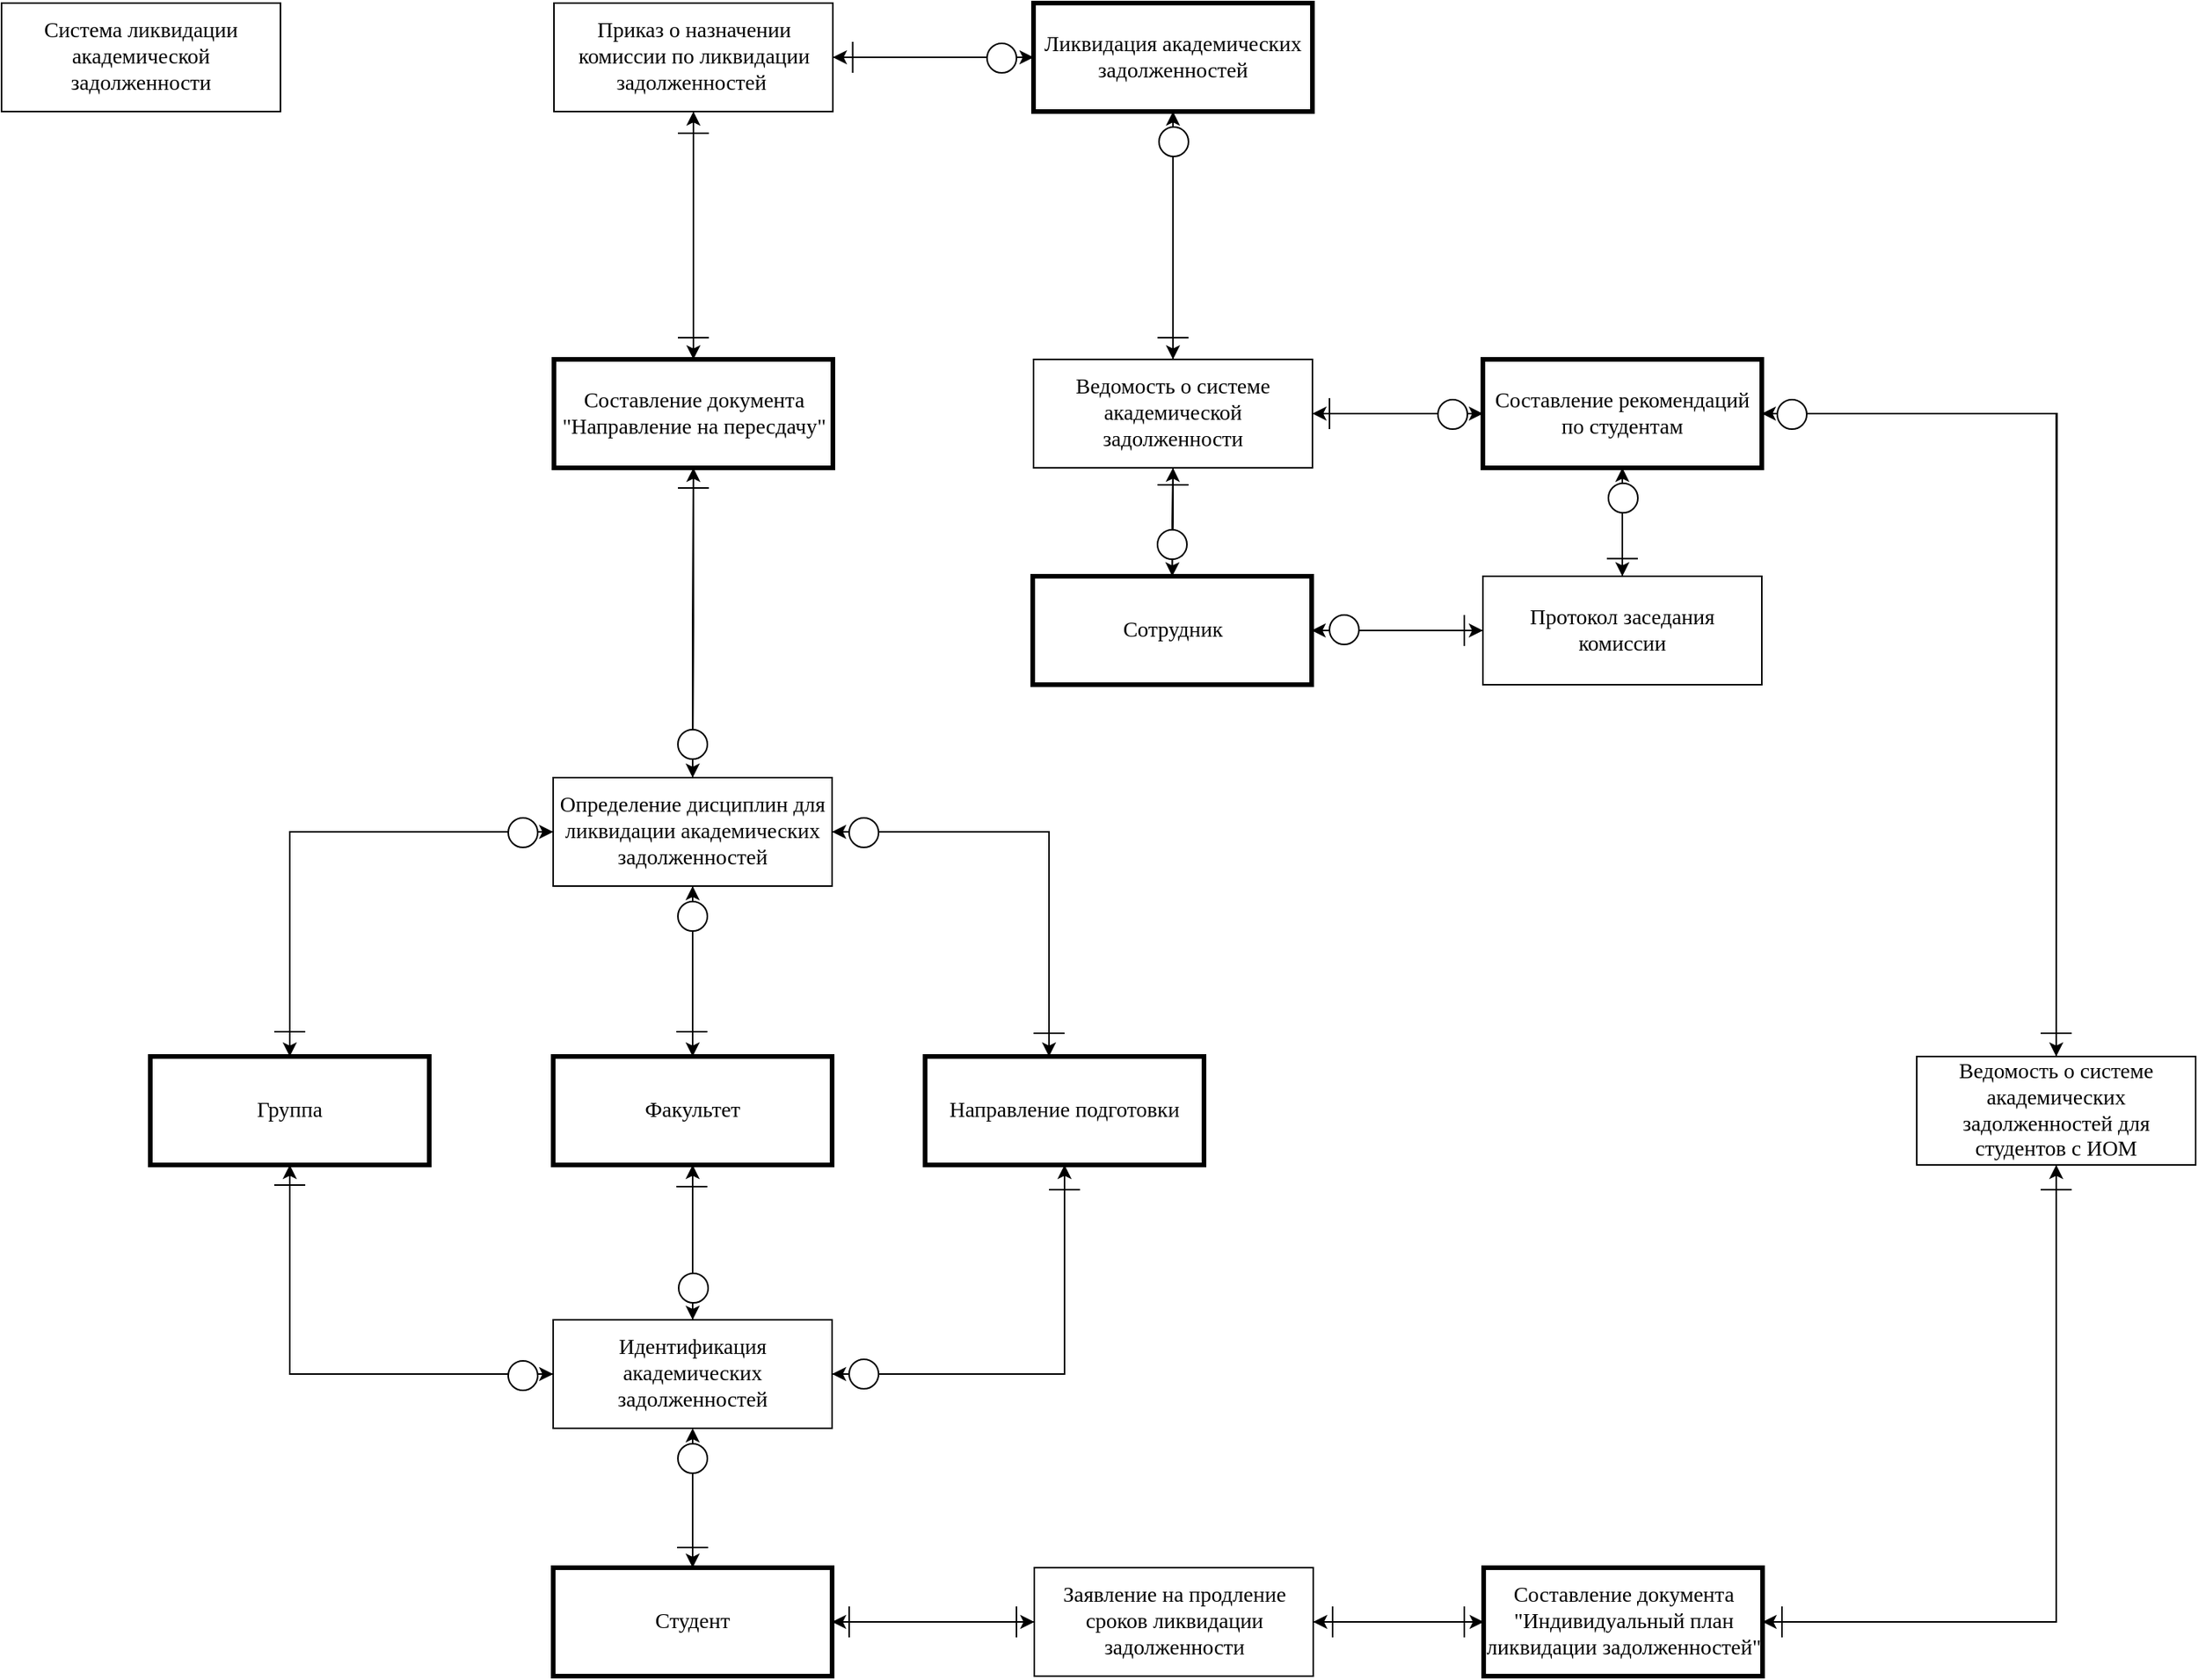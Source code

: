 <mxfile version="26.2.14">
  <diagram name="Страница — 1" id="XxCqZf1vbdF2sUT-V-np">
    <mxGraphModel dx="2209" dy="2406" grid="1" gridSize="10" guides="1" tooltips="1" connect="1" arrows="1" fold="1" page="1" pageScale="1" pageWidth="827" pageHeight="1169" math="0" shadow="0">
      <root>
        <mxCell id="0" />
        <mxCell id="1" parent="0" />
        <mxCell id="1l_1Ohui1OAXLo1jwIuh-1" value="Система ликвидации академической задолженности" style="rounded=0;whiteSpace=wrap;html=1;fontFamily=Times New Roman;fontSize=14;" parent="1" vertex="1">
          <mxGeometry x="324" y="-920" width="180" height="70" as="geometry" />
        </mxCell>
        <mxCell id="ND-Zr3Mcvp1jfN4iyUee-63" style="edgeStyle=orthogonalEdgeStyle;rounded=0;orthogonalLoop=1;jettySize=auto;html=1;" parent="1" source="1l_1Ohui1OAXLo1jwIuh-2" target="ND-Zr3Mcvp1jfN4iyUee-41" edge="1">
          <mxGeometry relative="1" as="geometry" />
        </mxCell>
        <mxCell id="pqJBoT7bKmgfjPnh87s_-2" style="edgeStyle=orthogonalEdgeStyle;rounded=0;orthogonalLoop=1;jettySize=auto;html=1;entryX=0;entryY=0.5;entryDx=0;entryDy=0;" edge="1" parent="1" source="1l_1Ohui1OAXLo1jwIuh-2" target="pqJBoT7bKmgfjPnh87s_-1">
          <mxGeometry relative="1" as="geometry" />
        </mxCell>
        <mxCell id="1l_1Ohui1OAXLo1jwIuh-2" value="Студент" style="rounded=0;whiteSpace=wrap;html=1;fontFamily=Times New Roman;fontSize=14;strokeWidth=3;" parent="1" vertex="1">
          <mxGeometry x="680" y="90" width="180" height="70" as="geometry" />
        </mxCell>
        <mxCell id="ExfXu41y4xgW8dkW9e0b-39" style="edgeStyle=orthogonalEdgeStyle;rounded=0;orthogonalLoop=1;jettySize=auto;html=1;entryX=0;entryY=0.5;entryDx=0;entryDy=0;" parent="1" source="Nsonk-Qi_ZuO93uDYVnr-1" target="ExfXu41y4xgW8dkW9e0b-36" edge="1">
          <mxGeometry relative="1" as="geometry" />
        </mxCell>
        <mxCell id="ExfXu41y4xgW8dkW9e0b-43" style="edgeStyle=orthogonalEdgeStyle;rounded=0;orthogonalLoop=1;jettySize=auto;html=1;" parent="1" source="Nsonk-Qi_ZuO93uDYVnr-1" target="Nsonk-Qi_ZuO93uDYVnr-3" edge="1">
          <mxGeometry relative="1" as="geometry" />
        </mxCell>
        <mxCell id="Nsonk-Qi_ZuO93uDYVnr-1" value="Сотрудник" style="rounded=0;whiteSpace=wrap;html=1;fontFamily=Times New Roman;fontSize=14;strokeWidth=3;" parent="1" vertex="1">
          <mxGeometry x="989.5" y="-550" width="180" height="70" as="geometry" />
        </mxCell>
        <mxCell id="ND-Zr3Mcvp1jfN4iyUee-58" style="edgeStyle=orthogonalEdgeStyle;rounded=0;orthogonalLoop=1;jettySize=auto;html=1;entryX=0.5;entryY=1;entryDx=0;entryDy=0;" parent="1" source="Nsonk-Qi_ZuO93uDYVnr-2" target="Nsonk-Qi_ZuO93uDYVnr-24" edge="1">
          <mxGeometry relative="1" as="geometry" />
        </mxCell>
        <mxCell id="ExfXu41y4xgW8dkW9e0b-6" style="edgeStyle=orthogonalEdgeStyle;rounded=0;orthogonalLoop=1;jettySize=auto;html=1;" parent="1" source="Nsonk-Qi_ZuO93uDYVnr-2" target="ND-Zr3Mcvp1jfN4iyUee-41" edge="1">
          <mxGeometry relative="1" as="geometry" />
        </mxCell>
        <mxCell id="Nsonk-Qi_ZuO93uDYVnr-2" value="Факультет" style="rounded=0;whiteSpace=wrap;html=1;fontFamily=Times New Roman;fontSize=14;strokeWidth=3;" parent="1" vertex="1">
          <mxGeometry x="680" y="-240" width="180" height="70" as="geometry" />
        </mxCell>
        <mxCell id="ExfXu41y4xgW8dkW9e0b-38" style="edgeStyle=orthogonalEdgeStyle;rounded=0;orthogonalLoop=1;jettySize=auto;html=1;" parent="1" source="Nsonk-Qi_ZuO93uDYVnr-3" target="ExfXu41y4xgW8dkW9e0b-24" edge="1">
          <mxGeometry relative="1" as="geometry" />
        </mxCell>
        <mxCell id="ExfXu41y4xgW8dkW9e0b-42" style="edgeStyle=orthogonalEdgeStyle;rounded=0;orthogonalLoop=1;jettySize=auto;html=1;entryX=0.5;entryY=0;entryDx=0;entryDy=0;" parent="1" source="Nsonk-Qi_ZuO93uDYVnr-3" target="Nsonk-Qi_ZuO93uDYVnr-1" edge="1">
          <mxGeometry relative="1" as="geometry" />
        </mxCell>
        <mxCell id="ExfXu41y4xgW8dkW9e0b-46" style="edgeStyle=orthogonalEdgeStyle;rounded=0;orthogonalLoop=1;jettySize=auto;html=1;" parent="1" source="Nsonk-Qi_ZuO93uDYVnr-3" target="ND-Zr3Mcvp1jfN4iyUee-70" edge="1">
          <mxGeometry relative="1" as="geometry" />
        </mxCell>
        <mxCell id="Nsonk-Qi_ZuO93uDYVnr-3" value="Ведомость о системе академической задолженности" style="rounded=0;whiteSpace=wrap;html=1;fontFamily=Times New Roman;fontSize=14;" parent="1" vertex="1">
          <mxGeometry x="990" y="-690" width="180" height="70" as="geometry" />
        </mxCell>
        <mxCell id="ND-Zr3Mcvp1jfN4iyUee-65" style="edgeStyle=orthogonalEdgeStyle;rounded=0;orthogonalLoop=1;jettySize=auto;html=1;entryX=0.5;entryY=1;entryDx=0;entryDy=0;" parent="1" source="Nsonk-Qi_ZuO93uDYVnr-24" target="ND-Zr3Mcvp1jfN4iyUee-64" edge="1">
          <mxGeometry relative="1" as="geometry" />
        </mxCell>
        <mxCell id="ExfXu41y4xgW8dkW9e0b-33" style="edgeStyle=orthogonalEdgeStyle;rounded=0;orthogonalLoop=1;jettySize=auto;html=1;" parent="1" source="Nsonk-Qi_ZuO93uDYVnr-24" target="ND-Zr3Mcvp1jfN4iyUee-52" edge="1">
          <mxGeometry relative="1" as="geometry">
            <Array as="points">
              <mxPoint x="1000" y="-385" />
            </Array>
          </mxGeometry>
        </mxCell>
        <mxCell id="ExfXu41y4xgW8dkW9e0b-34" style="edgeStyle=orthogonalEdgeStyle;rounded=0;orthogonalLoop=1;jettySize=auto;html=1;" parent="1" source="Nsonk-Qi_ZuO93uDYVnr-24" target="Nsonk-Qi_ZuO93uDYVnr-2" edge="1">
          <mxGeometry relative="1" as="geometry" />
        </mxCell>
        <mxCell id="ExfXu41y4xgW8dkW9e0b-35" style="edgeStyle=orthogonalEdgeStyle;rounded=0;orthogonalLoop=1;jettySize=auto;html=1;entryX=0.5;entryY=0;entryDx=0;entryDy=0;" parent="1" source="Nsonk-Qi_ZuO93uDYVnr-24" target="ND-Zr3Mcvp1jfN4iyUee-34" edge="1">
          <mxGeometry relative="1" as="geometry" />
        </mxCell>
        <mxCell id="Nsonk-Qi_ZuO93uDYVnr-24" value="Определение дисциплин для ликвидации академических задолженностей" style="rounded=0;whiteSpace=wrap;html=1;fontFamily=Times New Roman;fontSize=14;" parent="1" vertex="1">
          <mxGeometry x="680" y="-420" width="180" height="70" as="geometry" />
        </mxCell>
        <mxCell id="ND-Zr3Mcvp1jfN4iyUee-59" style="edgeStyle=orthogonalEdgeStyle;rounded=0;orthogonalLoop=1;jettySize=auto;html=1;entryX=0;entryY=0.5;entryDx=0;entryDy=0;" parent="1" source="ND-Zr3Mcvp1jfN4iyUee-34" target="Nsonk-Qi_ZuO93uDYVnr-24" edge="1">
          <mxGeometry relative="1" as="geometry">
            <Array as="points">
              <mxPoint x="510" y="-385" />
            </Array>
          </mxGeometry>
        </mxCell>
        <mxCell id="ExfXu41y4xgW8dkW9e0b-5" style="edgeStyle=orthogonalEdgeStyle;rounded=0;orthogonalLoop=1;jettySize=auto;html=1;entryX=0;entryY=0.5;entryDx=0;entryDy=0;" parent="1" source="ND-Zr3Mcvp1jfN4iyUee-34" target="ND-Zr3Mcvp1jfN4iyUee-41" edge="1">
          <mxGeometry relative="1" as="geometry">
            <Array as="points">
              <mxPoint x="510" y="-35" />
            </Array>
          </mxGeometry>
        </mxCell>
        <mxCell id="ND-Zr3Mcvp1jfN4iyUee-34" value="Группа" style="rounded=0;whiteSpace=wrap;html=1;fontFamily=Times New Roman;fontSize=14;strokeWidth=3;" parent="1" vertex="1">
          <mxGeometry x="420" y="-240" width="180" height="70" as="geometry" />
        </mxCell>
        <mxCell id="ND-Zr3Mcvp1jfN4iyUee-53" style="edgeStyle=orthogonalEdgeStyle;rounded=0;orthogonalLoop=1;jettySize=auto;html=1;entryX=0.5;entryY=1;entryDx=0;entryDy=0;" parent="1" source="ND-Zr3Mcvp1jfN4iyUee-41" target="ND-Zr3Mcvp1jfN4iyUee-52" edge="1">
          <mxGeometry relative="1" as="geometry" />
        </mxCell>
        <mxCell id="ND-Zr3Mcvp1jfN4iyUee-55" style="edgeStyle=orthogonalEdgeStyle;rounded=0;orthogonalLoop=1;jettySize=auto;html=1;entryX=0.5;entryY=1;entryDx=0;entryDy=0;" parent="1" source="ND-Zr3Mcvp1jfN4iyUee-41" target="Nsonk-Qi_ZuO93uDYVnr-2" edge="1">
          <mxGeometry relative="1" as="geometry" />
        </mxCell>
        <mxCell id="ND-Zr3Mcvp1jfN4iyUee-56" style="edgeStyle=orthogonalEdgeStyle;rounded=0;orthogonalLoop=1;jettySize=auto;html=1;entryX=0.5;entryY=1;entryDx=0;entryDy=0;" parent="1" source="ND-Zr3Mcvp1jfN4iyUee-41" target="ND-Zr3Mcvp1jfN4iyUee-34" edge="1">
          <mxGeometry relative="1" as="geometry" />
        </mxCell>
        <mxCell id="ND-Zr3Mcvp1jfN4iyUee-41" value="Идентификация академических задолженностей" style="rounded=0;whiteSpace=wrap;html=1;fontFamily=Times New Roman;fontSize=14;" parent="1" vertex="1">
          <mxGeometry x="680" y="-70" width="180" height="70" as="geometry" />
        </mxCell>
        <mxCell id="ND-Zr3Mcvp1jfN4iyUee-57" style="edgeStyle=orthogonalEdgeStyle;rounded=0;orthogonalLoop=1;jettySize=auto;html=1;entryX=1;entryY=0.5;entryDx=0;entryDy=0;" parent="1" source="ND-Zr3Mcvp1jfN4iyUee-52" target="Nsonk-Qi_ZuO93uDYVnr-24" edge="1">
          <mxGeometry relative="1" as="geometry">
            <Array as="points">
              <mxPoint x="1000" y="-385" />
            </Array>
          </mxGeometry>
        </mxCell>
        <mxCell id="ExfXu41y4xgW8dkW9e0b-7" style="edgeStyle=orthogonalEdgeStyle;rounded=0;orthogonalLoop=1;jettySize=auto;html=1;entryX=1;entryY=0.5;entryDx=0;entryDy=0;" parent="1" source="ND-Zr3Mcvp1jfN4iyUee-52" target="ND-Zr3Mcvp1jfN4iyUee-41" edge="1">
          <mxGeometry relative="1" as="geometry">
            <Array as="points">
              <mxPoint x="1010" y="-35" />
            </Array>
          </mxGeometry>
        </mxCell>
        <mxCell id="ND-Zr3Mcvp1jfN4iyUee-52" value="Направление подготовки" style="rounded=0;whiteSpace=wrap;html=1;fontFamily=Times New Roman;fontSize=14;strokeWidth=3;" parent="1" vertex="1">
          <mxGeometry x="920" y="-240" width="180" height="70" as="geometry" />
        </mxCell>
        <mxCell id="ExfXu41y4xgW8dkW9e0b-17" style="edgeStyle=orthogonalEdgeStyle;rounded=0;orthogonalLoop=1;jettySize=auto;html=1;entryX=0.5;entryY=1;entryDx=0;entryDy=0;" parent="1" source="ND-Zr3Mcvp1jfN4iyUee-64" target="ExfXu41y4xgW8dkW9e0b-16" edge="1">
          <mxGeometry relative="1" as="geometry" />
        </mxCell>
        <mxCell id="ExfXu41y4xgW8dkW9e0b-54" style="edgeStyle=orthogonalEdgeStyle;rounded=0;orthogonalLoop=1;jettySize=auto;html=1;entryX=0.5;entryY=0;entryDx=0;entryDy=0;" parent="1" source="ND-Zr3Mcvp1jfN4iyUee-64" target="Nsonk-Qi_ZuO93uDYVnr-24" edge="1">
          <mxGeometry relative="1" as="geometry" />
        </mxCell>
        <mxCell id="ND-Zr3Mcvp1jfN4iyUee-64" value="Составление документа &quot;Направление на пересдачу&quot;" style="rounded=0;whiteSpace=wrap;html=1;fontFamily=Times New Roman;fontSize=14;strokeWidth=3;" parent="1" vertex="1">
          <mxGeometry x="680.5" y="-690" width="180" height="70" as="geometry" />
        </mxCell>
        <mxCell id="ExfXu41y4xgW8dkW9e0b-32" style="edgeStyle=orthogonalEdgeStyle;rounded=0;orthogonalLoop=1;jettySize=auto;html=1;entryX=1;entryY=0.5;entryDx=0;entryDy=0;" parent="1" source="ND-Zr3Mcvp1jfN4iyUee-70" target="ExfXu41y4xgW8dkW9e0b-16" edge="1">
          <mxGeometry relative="1" as="geometry" />
        </mxCell>
        <mxCell id="ExfXu41y4xgW8dkW9e0b-37" style="edgeStyle=orthogonalEdgeStyle;rounded=0;orthogonalLoop=1;jettySize=auto;html=1;" parent="1" source="ND-Zr3Mcvp1jfN4iyUee-70" target="Nsonk-Qi_ZuO93uDYVnr-3" edge="1">
          <mxGeometry relative="1" as="geometry" />
        </mxCell>
        <mxCell id="ND-Zr3Mcvp1jfN4iyUee-70" value="Ликвидация академических задолженностей" style="rounded=0;whiteSpace=wrap;html=1;fontFamily=Times New Roman;fontSize=14;strokeWidth=3;" parent="1" vertex="1">
          <mxGeometry x="990" y="-920" width="180" height="70" as="geometry" />
        </mxCell>
        <mxCell id="ExfXu41y4xgW8dkW9e0b-9" value="" style="edgeStyle=orthogonalEdgeStyle;rounded=0;orthogonalLoop=1;jettySize=auto;html=1;" parent="1" source="ExfXu41y4xgW8dkW9e0b-1" target="1l_1Ohui1OAXLo1jwIuh-2" edge="1">
          <mxGeometry relative="1" as="geometry" />
        </mxCell>
        <mxCell id="ExfXu41y4xgW8dkW9e0b-1" value="" style="ellipse;whiteSpace=wrap;html=1;aspect=fixed;" parent="1" vertex="1">
          <mxGeometry x="760.5" y="10" width="19" height="19" as="geometry" />
        </mxCell>
        <mxCell id="ExfXu41y4xgW8dkW9e0b-2" value="" style="endArrow=none;html=1;rounded=0;" parent="1" edge="1">
          <mxGeometry width="50" height="50" relative="1" as="geometry">
            <mxPoint x="760" y="77" as="sourcePoint" />
            <mxPoint x="780" y="77" as="targetPoint" />
            <Array as="points">
              <mxPoint x="770" y="77" />
            </Array>
          </mxGeometry>
        </mxCell>
        <mxCell id="ExfXu41y4xgW8dkW9e0b-8" value="" style="ellipse;whiteSpace=wrap;html=1;aspect=fixed;" parent="1" vertex="1">
          <mxGeometry x="871" y="-44.5" width="19" height="19" as="geometry" />
        </mxCell>
        <mxCell id="ExfXu41y4xgW8dkW9e0b-11" value="" style="ellipse;whiteSpace=wrap;html=1;aspect=fixed;" parent="1" vertex="1">
          <mxGeometry x="761" y="-100" width="19" height="19" as="geometry" />
        </mxCell>
        <mxCell id="ExfXu41y4xgW8dkW9e0b-12" value="" style="endArrow=none;html=1;rounded=0;" parent="1" edge="1">
          <mxGeometry width="50" height="50" relative="1" as="geometry">
            <mxPoint x="1000" y="-154" as="sourcePoint" />
            <mxPoint x="1020" y="-154" as="targetPoint" />
            <Array as="points">
              <mxPoint x="1010" y="-154" />
            </Array>
          </mxGeometry>
        </mxCell>
        <mxCell id="ExfXu41y4xgW8dkW9e0b-13" value="" style="endArrow=none;html=1;rounded=0;" parent="1" edge="1">
          <mxGeometry width="50" height="50" relative="1" as="geometry">
            <mxPoint x="759.5" y="-156" as="sourcePoint" />
            <mxPoint x="779.5" y="-156" as="targetPoint" />
            <Array as="points">
              <mxPoint x="769.5" y="-156" />
            </Array>
          </mxGeometry>
        </mxCell>
        <mxCell id="ExfXu41y4xgW8dkW9e0b-14" value="" style="endArrow=none;html=1;rounded=0;" parent="1" edge="1">
          <mxGeometry width="50" height="50" relative="1" as="geometry">
            <mxPoint x="500" y="-157" as="sourcePoint" />
            <mxPoint x="520" y="-157" as="targetPoint" />
            <Array as="points">
              <mxPoint x="510" y="-157" />
            </Array>
          </mxGeometry>
        </mxCell>
        <mxCell id="ExfXu41y4xgW8dkW9e0b-15" value="" style="ellipse;whiteSpace=wrap;html=1;aspect=fixed;" parent="1" vertex="1">
          <mxGeometry x="651" y="-43.5" width="19" height="19" as="geometry" />
        </mxCell>
        <mxCell id="ExfXu41y4xgW8dkW9e0b-18" style="edgeStyle=orthogonalEdgeStyle;rounded=0;orthogonalLoop=1;jettySize=auto;html=1;entryX=0.5;entryY=0;entryDx=0;entryDy=0;" parent="1" source="ExfXu41y4xgW8dkW9e0b-16" target="ND-Zr3Mcvp1jfN4iyUee-64" edge="1">
          <mxGeometry relative="1" as="geometry" />
        </mxCell>
        <mxCell id="ExfXu41y4xgW8dkW9e0b-23" style="edgeStyle=orthogonalEdgeStyle;rounded=0;orthogonalLoop=1;jettySize=auto;html=1;entryX=0;entryY=0.5;entryDx=0;entryDy=0;" parent="1" source="ExfXu41y4xgW8dkW9e0b-16" target="ND-Zr3Mcvp1jfN4iyUee-70" edge="1">
          <mxGeometry relative="1" as="geometry" />
        </mxCell>
        <mxCell id="ExfXu41y4xgW8dkW9e0b-16" value="Приказ о назначении комиссии по ликвидации задолженностей&amp;nbsp;" style="rounded=0;whiteSpace=wrap;html=1;fontFamily=Times New Roman;fontSize=14;" parent="1" vertex="1">
          <mxGeometry x="680.5" y="-920" width="180" height="70" as="geometry" />
        </mxCell>
        <mxCell id="ExfXu41y4xgW8dkW9e0b-41" style="edgeStyle=orthogonalEdgeStyle;rounded=0;orthogonalLoop=1;jettySize=auto;html=1;entryX=0.5;entryY=0;entryDx=0;entryDy=0;" parent="1" source="ExfXu41y4xgW8dkW9e0b-24" target="ExfXu41y4xgW8dkW9e0b-36" edge="1">
          <mxGeometry relative="1" as="geometry" />
        </mxCell>
        <mxCell id="ExfXu41y4xgW8dkW9e0b-45" style="edgeStyle=orthogonalEdgeStyle;rounded=0;orthogonalLoop=1;jettySize=auto;html=1;" parent="1" source="ExfXu41y4xgW8dkW9e0b-24" edge="1">
          <mxGeometry relative="1" as="geometry">
            <mxPoint x="1170" y="-655.0" as="targetPoint" />
          </mxGeometry>
        </mxCell>
        <mxCell id="pqJBoT7bKmgfjPnh87s_-19" style="edgeStyle=orthogonalEdgeStyle;rounded=0;orthogonalLoop=1;jettySize=auto;html=1;" edge="1" parent="1" source="ExfXu41y4xgW8dkW9e0b-24">
          <mxGeometry relative="1" as="geometry">
            <mxPoint x="1650" y="-240" as="targetPoint" />
          </mxGeometry>
        </mxCell>
        <mxCell id="ExfXu41y4xgW8dkW9e0b-24" value="Составление рекомендаций по студентам" style="rounded=0;whiteSpace=wrap;html=1;fontFamily=Times New Roman;fontSize=14;strokeWidth=3;" parent="1" vertex="1">
          <mxGeometry x="1280" y="-690" width="180" height="70" as="geometry" />
        </mxCell>
        <mxCell id="ExfXu41y4xgW8dkW9e0b-40" style="edgeStyle=orthogonalEdgeStyle;rounded=0;orthogonalLoop=1;jettySize=auto;html=1;" parent="1" source="ExfXu41y4xgW8dkW9e0b-36" target="ExfXu41y4xgW8dkW9e0b-24" edge="1">
          <mxGeometry relative="1" as="geometry" />
        </mxCell>
        <mxCell id="ExfXu41y4xgW8dkW9e0b-44" style="edgeStyle=orthogonalEdgeStyle;rounded=0;orthogonalLoop=1;jettySize=auto;html=1;" parent="1" source="ExfXu41y4xgW8dkW9e0b-36" target="Nsonk-Qi_ZuO93uDYVnr-1" edge="1">
          <mxGeometry relative="1" as="geometry" />
        </mxCell>
        <mxCell id="ExfXu41y4xgW8dkW9e0b-36" value="Протокол заседания комиссии" style="rounded=0;whiteSpace=wrap;html=1;fontFamily=Times New Roman;fontSize=14;" parent="1" vertex="1">
          <mxGeometry x="1280" y="-550" width="180" height="70" as="geometry" />
        </mxCell>
        <mxCell id="ExfXu41y4xgW8dkW9e0b-47" value="" style="ellipse;whiteSpace=wrap;html=1;aspect=fixed;" parent="1" vertex="1">
          <mxGeometry x="871" y="-394" width="19" height="19" as="geometry" />
        </mxCell>
        <mxCell id="ExfXu41y4xgW8dkW9e0b-48" value="" style="ellipse;whiteSpace=wrap;html=1;aspect=fixed;" parent="1" vertex="1">
          <mxGeometry x="760.5" y="-340" width="19" height="19" as="geometry" />
        </mxCell>
        <mxCell id="ExfXu41y4xgW8dkW9e0b-49" value="" style="ellipse;whiteSpace=wrap;html=1;aspect=fixed;" parent="1" vertex="1">
          <mxGeometry x="651" y="-394" width="19" height="19" as="geometry" />
        </mxCell>
        <mxCell id="ExfXu41y4xgW8dkW9e0b-50" value="" style="endArrow=none;html=1;rounded=0;" parent="1" edge="1">
          <mxGeometry width="50" height="50" relative="1" as="geometry">
            <mxPoint x="990" y="-255" as="sourcePoint" />
            <mxPoint x="1010" y="-255" as="targetPoint" />
            <Array as="points">
              <mxPoint x="1000" y="-255" />
            </Array>
          </mxGeometry>
        </mxCell>
        <mxCell id="ExfXu41y4xgW8dkW9e0b-51" value="" style="endArrow=none;html=1;rounded=0;" parent="1" edge="1">
          <mxGeometry width="50" height="50" relative="1" as="geometry">
            <mxPoint x="759.5" y="-256" as="sourcePoint" />
            <mxPoint x="779.5" y="-256" as="targetPoint" />
            <Array as="points">
              <mxPoint x="769.5" y="-256" />
            </Array>
          </mxGeometry>
        </mxCell>
        <mxCell id="ExfXu41y4xgW8dkW9e0b-52" value="" style="endArrow=none;html=1;rounded=0;" parent="1" edge="1">
          <mxGeometry width="50" height="50" relative="1" as="geometry">
            <mxPoint x="500" y="-256" as="sourcePoint" />
            <mxPoint x="520" y="-256" as="targetPoint" />
            <Array as="points">
              <mxPoint x="510" y="-256" />
            </Array>
          </mxGeometry>
        </mxCell>
        <mxCell id="ExfXu41y4xgW8dkW9e0b-53" value="" style="ellipse;whiteSpace=wrap;html=1;aspect=fixed;" parent="1" vertex="1">
          <mxGeometry x="760.5" y="-451" width="19" height="19" as="geometry" />
        </mxCell>
        <mxCell id="ExfXu41y4xgW8dkW9e0b-55" value="" style="endArrow=none;html=1;rounded=0;" parent="1" edge="1">
          <mxGeometry width="50" height="50" relative="1" as="geometry">
            <mxPoint x="760.5" y="-607" as="sourcePoint" />
            <mxPoint x="780.5" y="-607" as="targetPoint" />
            <Array as="points">
              <mxPoint x="770.5" y="-607" />
            </Array>
          </mxGeometry>
        </mxCell>
        <mxCell id="ExfXu41y4xgW8dkW9e0b-56" value="" style="endArrow=none;html=1;rounded=0;" parent="1" edge="1">
          <mxGeometry width="50" height="50" relative="1" as="geometry">
            <mxPoint x="760.5" y="-704" as="sourcePoint" />
            <mxPoint x="780.5" y="-704" as="targetPoint" />
            <Array as="points">
              <mxPoint x="770.5" y="-704" />
            </Array>
          </mxGeometry>
        </mxCell>
        <mxCell id="ExfXu41y4xgW8dkW9e0b-57" value="" style="endArrow=none;html=1;rounded=0;" parent="1" edge="1">
          <mxGeometry width="50" height="50" relative="1" as="geometry">
            <mxPoint x="760.5" y="-836" as="sourcePoint" />
            <mxPoint x="780.5" y="-836" as="targetPoint" />
            <Array as="points">
              <mxPoint x="770.5" y="-836" />
            </Array>
          </mxGeometry>
        </mxCell>
        <mxCell id="ExfXu41y4xgW8dkW9e0b-58" value="" style="endArrow=none;html=1;rounded=0;" parent="1" edge="1">
          <mxGeometry width="50" height="50" relative="1" as="geometry">
            <mxPoint x="873.29" y="-875" as="sourcePoint" />
            <mxPoint x="873.29" y="-895" as="targetPoint" />
            <Array as="points">
              <mxPoint x="873.29" y="-875" />
            </Array>
          </mxGeometry>
        </mxCell>
        <mxCell id="ExfXu41y4xgW8dkW9e0b-59" value="" style="ellipse;whiteSpace=wrap;html=1;aspect=fixed;" parent="1" vertex="1">
          <mxGeometry x="960" y="-894" width="19" height="19" as="geometry" />
        </mxCell>
        <mxCell id="ExfXu41y4xgW8dkW9e0b-60" value="" style="ellipse;whiteSpace=wrap;html=1;aspect=fixed;" parent="1" vertex="1">
          <mxGeometry x="1071" y="-840" width="19" height="19" as="geometry" />
        </mxCell>
        <mxCell id="ExfXu41y4xgW8dkW9e0b-62" value="" style="endArrow=none;html=1;rounded=0;" parent="1" edge="1">
          <mxGeometry width="50" height="50" relative="1" as="geometry">
            <mxPoint x="1070" y="-704" as="sourcePoint" />
            <mxPoint x="1090" y="-704" as="targetPoint" />
            <Array as="points">
              <mxPoint x="1080" y="-704" />
            </Array>
          </mxGeometry>
        </mxCell>
        <mxCell id="ExfXu41y4xgW8dkW9e0b-63" value="" style="ellipse;whiteSpace=wrap;html=1;aspect=fixed;" parent="1" vertex="1">
          <mxGeometry x="1070" y="-580" width="19" height="19" as="geometry" />
        </mxCell>
        <mxCell id="ExfXu41y4xgW8dkW9e0b-64" value="" style="endArrow=none;html=1;rounded=0;" parent="1" edge="1">
          <mxGeometry width="50" height="50" relative="1" as="geometry">
            <mxPoint x="1070" y="-609" as="sourcePoint" />
            <mxPoint x="1090" y="-609" as="targetPoint" />
            <Array as="points">
              <mxPoint x="1080" y="-609" />
            </Array>
          </mxGeometry>
        </mxCell>
        <mxCell id="ExfXu41y4xgW8dkW9e0b-65" value="" style="ellipse;whiteSpace=wrap;html=1;aspect=fixed;" parent="1" vertex="1">
          <mxGeometry x="1181" y="-525" width="19" height="19" as="geometry" />
        </mxCell>
        <mxCell id="ExfXu41y4xgW8dkW9e0b-66" value="" style="endArrow=none;html=1;rounded=0;" parent="1" edge="1">
          <mxGeometry width="50" height="50" relative="1" as="geometry">
            <mxPoint x="1181" y="-645" as="sourcePoint" />
            <mxPoint x="1181" y="-665" as="targetPoint" />
            <Array as="points">
              <mxPoint x="1181" y="-645" />
            </Array>
          </mxGeometry>
        </mxCell>
        <mxCell id="ExfXu41y4xgW8dkW9e0b-67" value="" style="ellipse;whiteSpace=wrap;html=1;aspect=fixed;" parent="1" vertex="1">
          <mxGeometry x="1251" y="-664" width="19" height="19" as="geometry" />
        </mxCell>
        <mxCell id="ExfXu41y4xgW8dkW9e0b-68" value="" style="ellipse;whiteSpace=wrap;html=1;aspect=fixed;" parent="1" vertex="1">
          <mxGeometry x="1361" y="-610" width="19" height="19" as="geometry" />
        </mxCell>
        <mxCell id="ExfXu41y4xgW8dkW9e0b-69" value="" style="endArrow=none;html=1;rounded=0;" parent="1" edge="1">
          <mxGeometry width="50" height="50" relative="1" as="geometry">
            <mxPoint x="1360" y="-561.36" as="sourcePoint" />
            <mxPoint x="1380" y="-561.36" as="targetPoint" />
            <Array as="points">
              <mxPoint x="1370" y="-561.36" />
            </Array>
          </mxGeometry>
        </mxCell>
        <mxCell id="ExfXu41y4xgW8dkW9e0b-70" value="" style="endArrow=none;html=1;rounded=0;" parent="1" edge="1">
          <mxGeometry width="50" height="50" relative="1" as="geometry">
            <mxPoint x="1268" y="-505" as="sourcePoint" />
            <mxPoint x="1268" y="-525" as="targetPoint" />
            <Array as="points">
              <mxPoint x="1268" y="-505" />
            </Array>
          </mxGeometry>
        </mxCell>
        <mxCell id="pqJBoT7bKmgfjPnh87s_-3" style="edgeStyle=orthogonalEdgeStyle;rounded=0;orthogonalLoop=1;jettySize=auto;html=1;" edge="1" parent="1" source="pqJBoT7bKmgfjPnh87s_-1" target="1l_1Ohui1OAXLo1jwIuh-2">
          <mxGeometry relative="1" as="geometry" />
        </mxCell>
        <mxCell id="pqJBoT7bKmgfjPnh87s_-8" style="edgeStyle=orthogonalEdgeStyle;rounded=0;orthogonalLoop=1;jettySize=auto;html=1;entryX=0;entryY=0.5;entryDx=0;entryDy=0;" edge="1" parent="1" source="pqJBoT7bKmgfjPnh87s_-1" target="pqJBoT7bKmgfjPnh87s_-7">
          <mxGeometry relative="1" as="geometry" />
        </mxCell>
        <mxCell id="pqJBoT7bKmgfjPnh87s_-1" value="Заявление на продление сроков ликвидации задолженности" style="rounded=0;whiteSpace=wrap;html=1;fontFamily=Times New Roman;fontSize=14;" vertex="1" parent="1">
          <mxGeometry x="990.5" y="90" width="180" height="70" as="geometry" />
        </mxCell>
        <mxCell id="pqJBoT7bKmgfjPnh87s_-5" value="" style="endArrow=none;html=1;rounded=0;" edge="1" parent="1">
          <mxGeometry width="50" height="50" relative="1" as="geometry">
            <mxPoint x="979" y="135" as="sourcePoint" />
            <mxPoint x="979" y="115" as="targetPoint" />
            <Array as="points">
              <mxPoint x="979" y="135" />
            </Array>
          </mxGeometry>
        </mxCell>
        <mxCell id="pqJBoT7bKmgfjPnh87s_-6" value="" style="endArrow=none;html=1;rounded=0;" edge="1" parent="1">
          <mxGeometry width="50" height="50" relative="1" as="geometry">
            <mxPoint x="871" y="135" as="sourcePoint" />
            <mxPoint x="871" y="115" as="targetPoint" />
            <Array as="points">
              <mxPoint x="871" y="135" />
            </Array>
          </mxGeometry>
        </mxCell>
        <mxCell id="pqJBoT7bKmgfjPnh87s_-9" style="edgeStyle=orthogonalEdgeStyle;rounded=0;orthogonalLoop=1;jettySize=auto;html=1;entryX=1;entryY=0.5;entryDx=0;entryDy=0;" edge="1" parent="1" source="pqJBoT7bKmgfjPnh87s_-7" target="pqJBoT7bKmgfjPnh87s_-1">
          <mxGeometry relative="1" as="geometry" />
        </mxCell>
        <mxCell id="pqJBoT7bKmgfjPnh87s_-13" style="edgeStyle=orthogonalEdgeStyle;rounded=0;orthogonalLoop=1;jettySize=auto;html=1;entryX=0.5;entryY=1;entryDx=0;entryDy=0;" edge="1" parent="1" source="pqJBoT7bKmgfjPnh87s_-7" target="pqJBoT7bKmgfjPnh87s_-12">
          <mxGeometry relative="1" as="geometry" />
        </mxCell>
        <mxCell id="pqJBoT7bKmgfjPnh87s_-7" value="Составление документа &quot;Индивидуальный план ликвидации задолженностей&quot;" style="rounded=0;whiteSpace=wrap;html=1;fontFamily=Times New Roman;fontSize=14;strokeWidth=3;" vertex="1" parent="1">
          <mxGeometry x="1280.5" y="90" width="180" height="70" as="geometry" />
        </mxCell>
        <mxCell id="pqJBoT7bKmgfjPnh87s_-10" value="" style="endArrow=none;html=1;rounded=0;" edge="1" parent="1">
          <mxGeometry width="50" height="50" relative="1" as="geometry">
            <mxPoint x="1183" y="135" as="sourcePoint" />
            <mxPoint x="1183" y="115" as="targetPoint" />
            <Array as="points">
              <mxPoint x="1183" y="135" />
            </Array>
          </mxGeometry>
        </mxCell>
        <mxCell id="pqJBoT7bKmgfjPnh87s_-11" value="" style="endArrow=none;html=1;rounded=0;" edge="1" parent="1">
          <mxGeometry width="50" height="50" relative="1" as="geometry">
            <mxPoint x="1268" y="135" as="sourcePoint" />
            <mxPoint x="1268" y="115" as="targetPoint" />
            <Array as="points">
              <mxPoint x="1268" y="135" />
            </Array>
          </mxGeometry>
        </mxCell>
        <mxCell id="pqJBoT7bKmgfjPnh87s_-14" style="edgeStyle=orthogonalEdgeStyle;rounded=0;orthogonalLoop=1;jettySize=auto;html=1;entryX=1;entryY=0.5;entryDx=0;entryDy=0;" edge="1" parent="1" source="pqJBoT7bKmgfjPnh87s_-12" target="pqJBoT7bKmgfjPnh87s_-7">
          <mxGeometry relative="1" as="geometry">
            <Array as="points">
              <mxPoint x="1650" y="125" />
            </Array>
          </mxGeometry>
        </mxCell>
        <mxCell id="pqJBoT7bKmgfjPnh87s_-18" style="edgeStyle=orthogonalEdgeStyle;rounded=0;orthogonalLoop=1;jettySize=auto;html=1;entryX=1;entryY=0.5;entryDx=0;entryDy=0;" edge="1" parent="1" source="pqJBoT7bKmgfjPnh87s_-12" target="ExfXu41y4xgW8dkW9e0b-24">
          <mxGeometry relative="1" as="geometry">
            <Array as="points">
              <mxPoint x="1650" y="-655" />
            </Array>
          </mxGeometry>
        </mxCell>
        <mxCell id="pqJBoT7bKmgfjPnh87s_-12" value="Ведомость о системе академических задолженностей для студентов с ИОМ" style="rounded=0;whiteSpace=wrap;html=1;fontFamily=Times New Roman;fontSize=14;" vertex="1" parent="1">
          <mxGeometry x="1560" y="-240" width="180" height="70" as="geometry" />
        </mxCell>
        <mxCell id="pqJBoT7bKmgfjPnh87s_-15" value="" style="endArrow=none;html=1;rounded=0;" edge="1" parent="1">
          <mxGeometry width="50" height="50" relative="1" as="geometry">
            <mxPoint x="1473" y="135" as="sourcePoint" />
            <mxPoint x="1473" y="115" as="targetPoint" />
            <Array as="points">
              <mxPoint x="1473" y="135" />
            </Array>
          </mxGeometry>
        </mxCell>
        <mxCell id="pqJBoT7bKmgfjPnh87s_-17" value="" style="endArrow=none;html=1;rounded=0;" edge="1" parent="1">
          <mxGeometry width="50" height="50" relative="1" as="geometry">
            <mxPoint x="1640" y="-154" as="sourcePoint" />
            <mxPoint x="1660" y="-154" as="targetPoint" />
            <Array as="points">
              <mxPoint x="1650" y="-154" />
            </Array>
          </mxGeometry>
        </mxCell>
        <mxCell id="pqJBoT7bKmgfjPnh87s_-20" value="" style="ellipse;whiteSpace=wrap;html=1;aspect=fixed;" vertex="1" parent="1">
          <mxGeometry x="1470" y="-664" width="19" height="19" as="geometry" />
        </mxCell>
        <mxCell id="pqJBoT7bKmgfjPnh87s_-21" value="" style="endArrow=none;html=1;rounded=0;" edge="1" parent="1">
          <mxGeometry width="50" height="50" relative="1" as="geometry">
            <mxPoint x="1640" y="-255" as="sourcePoint" />
            <mxPoint x="1660" y="-255" as="targetPoint" />
            <Array as="points">
              <mxPoint x="1650" y="-255" />
            </Array>
          </mxGeometry>
        </mxCell>
      </root>
    </mxGraphModel>
  </diagram>
</mxfile>
